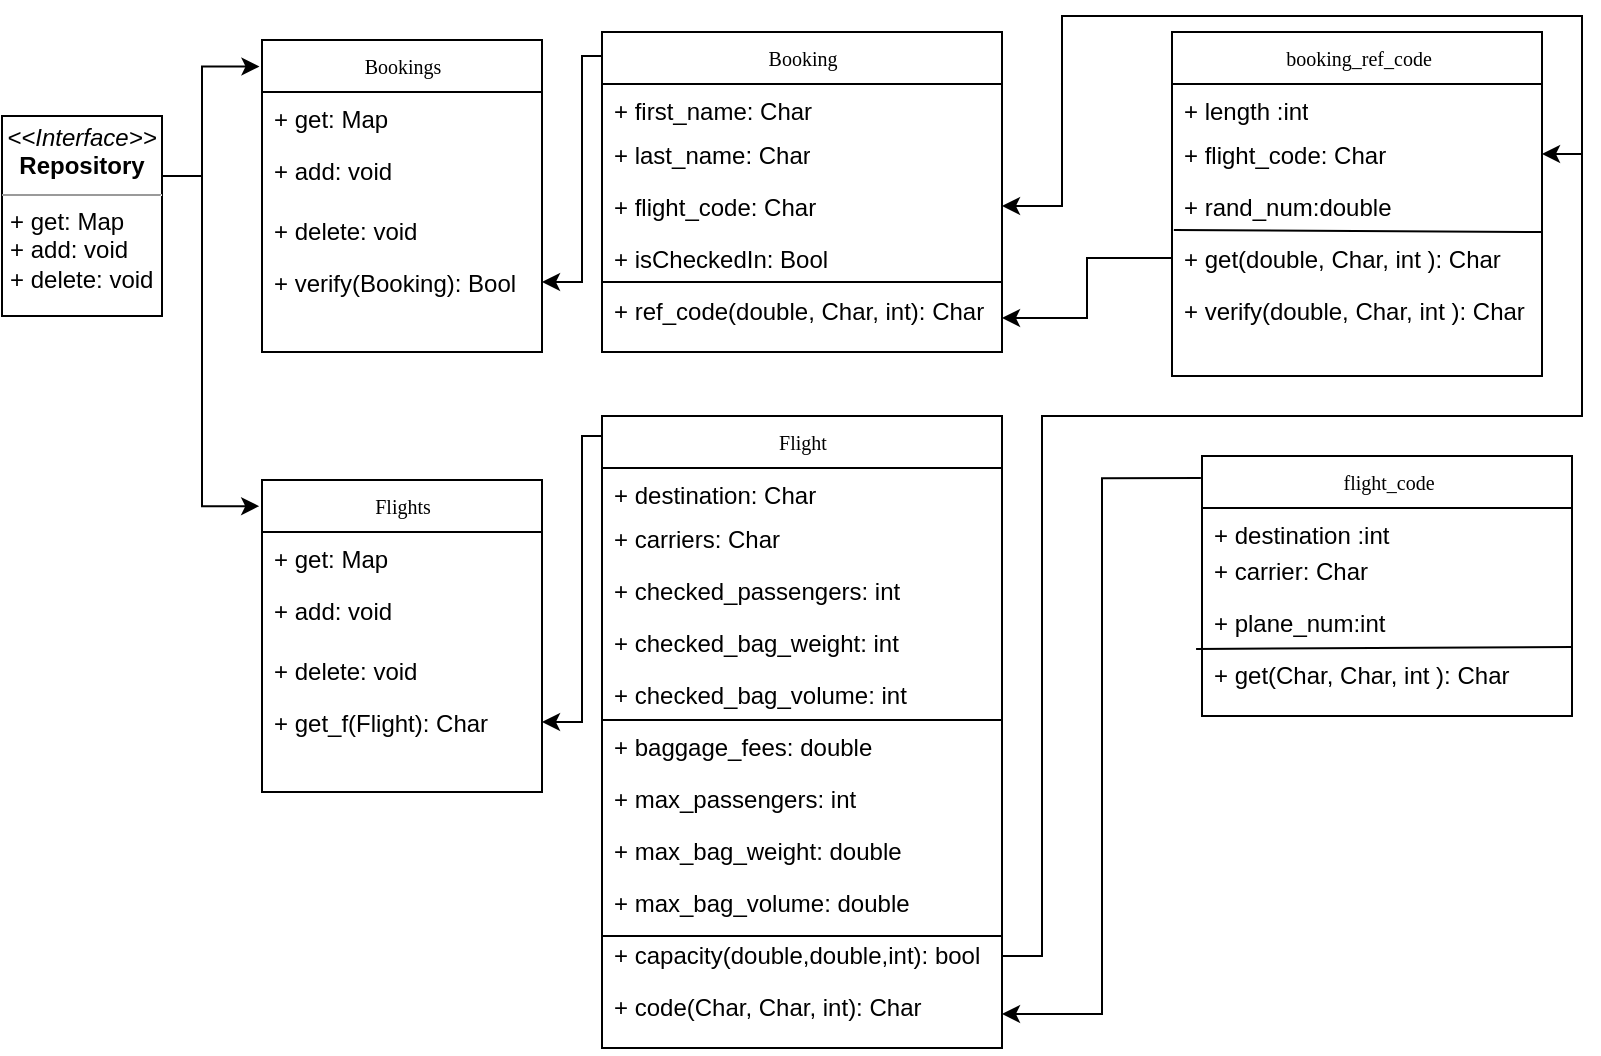 <mxfile version="23.1.4" type="github">
  <diagram name="Page-1" id="c4acf3e9-155e-7222-9cf6-157b1a14988f">
    <mxGraphModel dx="792" dy="450" grid="1" gridSize="10" guides="1" tooltips="1" connect="1" arrows="1" fold="1" page="1" pageScale="1" pageWidth="850" pageHeight="1100" background="none" math="0" shadow="0">
      <root>
        <mxCell id="0" />
        <mxCell id="1" parent="0" />
        <mxCell id="17acba5748e5396b-20" value="Bookings" style="swimlane;html=1;fontStyle=0;childLayout=stackLayout;horizontal=1;startSize=26;fillColor=none;horizontalStack=0;resizeParent=1;resizeLast=0;collapsible=1;marginBottom=0;swimlaneFillColor=#ffffff;rounded=0;shadow=0;comic=0;labelBackgroundColor=none;strokeWidth=1;fontFamily=Verdana;fontSize=10;align=center;" parent="1" vertex="1">
          <mxGeometry x="170" y="32" width="140" height="156" as="geometry" />
        </mxCell>
        <mxCell id="17acba5748e5396b-24" value="+ get: Map" style="text;html=1;strokeColor=none;fillColor=none;align=left;verticalAlign=top;spacingLeft=4;spacingRight=4;whiteSpace=wrap;overflow=hidden;rotatable=0;points=[[0,0.5],[1,0.5]];portConstraint=eastwest;" parent="17acba5748e5396b-20" vertex="1">
          <mxGeometry y="26" width="140" height="26" as="geometry" />
        </mxCell>
        <mxCell id="17acba5748e5396b-26" value="+ add: void&amp;nbsp;" style="text;html=1;strokeColor=none;fillColor=none;align=left;verticalAlign=top;spacingLeft=4;spacingRight=4;whiteSpace=wrap;overflow=hidden;rotatable=0;points=[[0,0.5],[1,0.5]];portConstraint=eastwest;" parent="17acba5748e5396b-20" vertex="1">
          <mxGeometry y="52" width="140" height="30" as="geometry" />
        </mxCell>
        <mxCell id="sd9aR1y3l03FeJ3WjGJI-2" value="+ delete: void&amp;nbsp;" style="text;html=1;strokeColor=none;fillColor=none;align=left;verticalAlign=top;spacingLeft=4;spacingRight=4;whiteSpace=wrap;overflow=hidden;rotatable=0;points=[[0,0.5],[1,0.5]];portConstraint=eastwest;" vertex="1" parent="17acba5748e5396b-20">
          <mxGeometry y="82" width="140" height="26" as="geometry" />
        </mxCell>
        <mxCell id="sd9aR1y3l03FeJ3WjGJI-26" value="+ verify(Booking): Bool&amp;nbsp;" style="text;html=1;strokeColor=none;fillColor=none;align=left;verticalAlign=top;spacingLeft=4;spacingRight=4;whiteSpace=wrap;overflow=hidden;rotatable=0;points=[[0,0.5],[1,0.5]];portConstraint=eastwest;" vertex="1" parent="17acba5748e5396b-20">
          <mxGeometry y="108" width="140" height="26" as="geometry" />
        </mxCell>
        <mxCell id="5d2195bd80daf111-26" style="edgeStyle=orthogonalEdgeStyle;rounded=0;html=1;dashed=1;labelBackgroundColor=none;startFill=0;endArrow=open;endFill=0;endSize=10;fontFamily=Verdana;fontSize=10;" parent="1" target="5d2195bd80daf111-17" edge="1">
          <mxGeometry relative="1" as="geometry">
            <Array as="points" />
            <mxPoint x="640" y="300" as="sourcePoint" />
          </mxGeometry>
        </mxCell>
        <mxCell id="sd9aR1y3l03FeJ3WjGJI-22" style="edgeStyle=orthogonalEdgeStyle;rounded=0;orthogonalLoop=1;jettySize=auto;html=1;exitX=1;exitY=0.25;exitDx=0;exitDy=0;entryX=-0.009;entryY=0.085;entryDx=0;entryDy=0;entryPerimeter=0;" edge="1" parent="1" source="5d2195bd80daf111-18" target="17acba5748e5396b-20">
          <mxGeometry relative="1" as="geometry">
            <Array as="points">
              <mxPoint x="120" y="100" />
              <mxPoint x="140" y="100" />
              <mxPoint x="140" y="45" />
            </Array>
          </mxGeometry>
        </mxCell>
        <mxCell id="5d2195bd80daf111-18" value="&lt;p style=&quot;margin:0px;margin-top:4px;text-align:center;&quot;&gt;&lt;i&gt;&amp;lt;&amp;lt;Interface&amp;gt;&amp;gt;&lt;/i&gt;&lt;br&gt;&lt;b&gt;Repository&lt;br&gt;&lt;/b&gt;&lt;/p&gt;&lt;hr size=&quot;1&quot;&gt;&lt;p style=&quot;margin:0px;margin-left:4px;&quot;&gt;+ get: Map&amp;nbsp;&lt;br&gt;+ add: void&lt;/p&gt;&lt;p style=&quot;margin:0px;margin-left:4px;&quot;&gt;+ delete: void&amp;nbsp;&lt;/p&gt;" style="verticalAlign=top;align=left;overflow=fill;fontSize=12;fontFamily=Helvetica;html=1;rounded=0;shadow=0;comic=0;labelBackgroundColor=none;strokeWidth=1" parent="1" vertex="1">
          <mxGeometry x="40" y="70" width="80" height="100" as="geometry" />
        </mxCell>
        <mxCell id="sd9aR1y3l03FeJ3WjGJI-21" style="edgeStyle=orthogonalEdgeStyle;rounded=0;orthogonalLoop=1;jettySize=auto;html=1;exitX=0;exitY=0;exitDx=0;exitDy=0;entryX=1;entryY=0.5;entryDx=0;entryDy=0;" edge="1" parent="1" source="sd9aR1y3l03FeJ3WjGJI-3" target="sd9aR1y3l03FeJ3WjGJI-26">
          <mxGeometry relative="1" as="geometry">
            <mxPoint x="310.0" y="69" as="targetPoint" />
            <Array as="points">
              <mxPoint x="340" y="40" />
              <mxPoint x="330" y="40" />
              <mxPoint x="330" y="153" />
            </Array>
          </mxGeometry>
        </mxCell>
        <mxCell id="sd9aR1y3l03FeJ3WjGJI-3" value="Booking" style="swimlane;html=1;fontStyle=0;childLayout=stackLayout;horizontal=1;startSize=26;fillColor=none;horizontalStack=0;resizeParent=1;resizeLast=0;collapsible=1;marginBottom=0;swimlaneFillColor=#ffffff;rounded=0;shadow=0;comic=0;labelBackgroundColor=none;strokeWidth=1;fontFamily=Verdana;fontSize=10;align=center;" vertex="1" parent="1">
          <mxGeometry x="340" y="28" width="200" height="160" as="geometry" />
        </mxCell>
        <mxCell id="sd9aR1y3l03FeJ3WjGJI-4" value="+ first_name: Char" style="text;html=1;strokeColor=none;fillColor=none;align=left;verticalAlign=top;spacingLeft=4;spacingRight=4;whiteSpace=wrap;overflow=hidden;rotatable=0;points=[[0,0.5],[1,0.5]];portConstraint=eastwest;" vertex="1" parent="sd9aR1y3l03FeJ3WjGJI-3">
          <mxGeometry y="26" width="200" height="22" as="geometry" />
        </mxCell>
        <mxCell id="sd9aR1y3l03FeJ3WjGJI-5" value="+ last_name: Char" style="text;html=1;strokeColor=none;fillColor=none;align=left;verticalAlign=top;spacingLeft=4;spacingRight=4;whiteSpace=wrap;overflow=hidden;rotatable=0;points=[[0,0.5],[1,0.5]];portConstraint=eastwest;" vertex="1" parent="sd9aR1y3l03FeJ3WjGJI-3">
          <mxGeometry y="48" width="200" height="26" as="geometry" />
        </mxCell>
        <mxCell id="sd9aR1y3l03FeJ3WjGJI-6" value="+ flight_code: Char&amp;nbsp;" style="text;html=1;strokeColor=none;fillColor=none;align=left;verticalAlign=top;spacingLeft=4;spacingRight=4;whiteSpace=wrap;overflow=hidden;rotatable=0;points=[[0,0.5],[1,0.5]];portConstraint=eastwest;" vertex="1" parent="sd9aR1y3l03FeJ3WjGJI-3">
          <mxGeometry y="74" width="200" height="26" as="geometry" />
        </mxCell>
        <mxCell id="sd9aR1y3l03FeJ3WjGJI-7" value="+ isCheckedIn: Bool&amp;nbsp;" style="text;html=1;strokeColor=none;fillColor=none;align=left;verticalAlign=top;spacingLeft=4;spacingRight=4;whiteSpace=wrap;overflow=hidden;rotatable=0;points=[[0,0.5],[1,0.5]];portConstraint=eastwest;" vertex="1" parent="sd9aR1y3l03FeJ3WjGJI-3">
          <mxGeometry y="100" width="200" height="26" as="geometry" />
        </mxCell>
        <mxCell id="sd9aR1y3l03FeJ3WjGJI-65" value="" style="endArrow=none;html=1;rounded=0;" edge="1" parent="sd9aR1y3l03FeJ3WjGJI-3">
          <mxGeometry width="50" height="50" relative="1" as="geometry">
            <mxPoint y="125" as="sourcePoint" />
            <mxPoint x="200" y="125" as="targetPoint" />
          </mxGeometry>
        </mxCell>
        <mxCell id="sd9aR1y3l03FeJ3WjGJI-8" value="+ ref_code(double, Char, int): Char&amp;nbsp;" style="text;html=1;strokeColor=none;fillColor=none;align=left;verticalAlign=top;spacingLeft=4;spacingRight=4;whiteSpace=wrap;overflow=hidden;rotatable=0;points=[[0,0.5],[1,0.5]];portConstraint=eastwest;" vertex="1" parent="sd9aR1y3l03FeJ3WjGJI-3">
          <mxGeometry y="126" width="200" height="34" as="geometry" />
        </mxCell>
        <mxCell id="sd9aR1y3l03FeJ3WjGJI-12" value="booking_ref_code" style="swimlane;html=1;fontStyle=0;childLayout=stackLayout;horizontal=1;startSize=26;fillColor=none;horizontalStack=0;resizeParent=1;resizeLast=0;collapsible=1;marginBottom=0;swimlaneFillColor=#ffffff;rounded=0;shadow=0;comic=0;labelBackgroundColor=none;strokeWidth=1;fontFamily=Verdana;fontSize=10;align=center;" vertex="1" parent="1">
          <mxGeometry x="625" y="28" width="185" height="172" as="geometry" />
        </mxCell>
        <mxCell id="sd9aR1y3l03FeJ3WjGJI-13" value="+ length :int" style="text;html=1;strokeColor=none;fillColor=none;align=left;verticalAlign=top;spacingLeft=4;spacingRight=4;whiteSpace=wrap;overflow=hidden;rotatable=0;points=[[0,0.5],[1,0.5]];portConstraint=eastwest;" vertex="1" parent="sd9aR1y3l03FeJ3WjGJI-12">
          <mxGeometry y="26" width="185" height="22" as="geometry" />
        </mxCell>
        <mxCell id="sd9aR1y3l03FeJ3WjGJI-14" value="+ flight_code: Char&amp;nbsp;" style="text;html=1;strokeColor=none;fillColor=none;align=left;verticalAlign=top;spacingLeft=4;spacingRight=4;whiteSpace=wrap;overflow=hidden;rotatable=0;points=[[0,0.5],[1,0.5]];portConstraint=eastwest;" vertex="1" parent="sd9aR1y3l03FeJ3WjGJI-12">
          <mxGeometry y="48" width="185" height="26" as="geometry" />
        </mxCell>
        <mxCell id="sd9aR1y3l03FeJ3WjGJI-15" value="+ rand_num:double&amp;nbsp;" style="text;html=1;strokeColor=none;fillColor=none;align=left;verticalAlign=top;spacingLeft=4;spacingRight=4;whiteSpace=wrap;overflow=hidden;rotatable=0;points=[[0,0.5],[1,0.5]];portConstraint=eastwest;" vertex="1" parent="sd9aR1y3l03FeJ3WjGJI-12">
          <mxGeometry y="74" width="185" height="26" as="geometry" />
        </mxCell>
        <mxCell id="sd9aR1y3l03FeJ3WjGJI-66" value="" style="endArrow=none;html=1;rounded=0;exitX=0.005;exitY=-0.038;exitDx=0;exitDy=0;exitPerimeter=0;" edge="1" parent="sd9aR1y3l03FeJ3WjGJI-12" source="sd9aR1y3l03FeJ3WjGJI-16">
          <mxGeometry width="50" height="50" relative="1" as="geometry">
            <mxPoint x="-15" y="100" as="sourcePoint" />
            <mxPoint x="185" y="100" as="targetPoint" />
          </mxGeometry>
        </mxCell>
        <mxCell id="sd9aR1y3l03FeJ3WjGJI-16" value="+ get(double, Char, int ): Char&amp;nbsp;" style="text;html=1;strokeColor=none;fillColor=none;align=left;verticalAlign=top;spacingLeft=4;spacingRight=4;whiteSpace=wrap;overflow=hidden;rotatable=0;points=[[0,0.5],[1,0.5]];portConstraint=eastwest;" vertex="1" parent="sd9aR1y3l03FeJ3WjGJI-12">
          <mxGeometry y="100" width="185" height="26" as="geometry" />
        </mxCell>
        <mxCell id="sd9aR1y3l03FeJ3WjGJI-25" value="+ verify(double, Char, int ): Char&amp;nbsp;" style="text;html=1;strokeColor=none;fillColor=none;align=left;verticalAlign=top;spacingLeft=4;spacingRight=4;whiteSpace=wrap;overflow=hidden;rotatable=0;points=[[0,0.5],[1,0.5]];portConstraint=eastwest;" vertex="1" parent="sd9aR1y3l03FeJ3WjGJI-12">
          <mxGeometry y="126" width="185" height="26" as="geometry" />
        </mxCell>
        <mxCell id="sd9aR1y3l03FeJ3WjGJI-20" style="edgeStyle=orthogonalEdgeStyle;rounded=0;orthogonalLoop=1;jettySize=auto;html=1;exitX=0;exitY=0.5;exitDx=0;exitDy=0;entryX=1;entryY=0.5;entryDx=0;entryDy=0;" edge="1" parent="1" source="sd9aR1y3l03FeJ3WjGJI-16" target="sd9aR1y3l03FeJ3WjGJI-8">
          <mxGeometry relative="1" as="geometry" />
        </mxCell>
        <mxCell id="sd9aR1y3l03FeJ3WjGJI-32" value="Flights" style="swimlane;html=1;fontStyle=0;childLayout=stackLayout;horizontal=1;startSize=26;fillColor=none;horizontalStack=0;resizeParent=1;resizeLast=0;collapsible=1;marginBottom=0;swimlaneFillColor=#ffffff;rounded=0;shadow=0;comic=0;labelBackgroundColor=none;strokeWidth=1;fontFamily=Verdana;fontSize=10;align=center;" vertex="1" parent="1">
          <mxGeometry x="170" y="252" width="140" height="156" as="geometry" />
        </mxCell>
        <mxCell id="sd9aR1y3l03FeJ3WjGJI-33" value="+ get: Map" style="text;html=1;strokeColor=none;fillColor=none;align=left;verticalAlign=top;spacingLeft=4;spacingRight=4;whiteSpace=wrap;overflow=hidden;rotatable=0;points=[[0,0.5],[1,0.5]];portConstraint=eastwest;" vertex="1" parent="sd9aR1y3l03FeJ3WjGJI-32">
          <mxGeometry y="26" width="140" height="26" as="geometry" />
        </mxCell>
        <mxCell id="sd9aR1y3l03FeJ3WjGJI-34" value="+ add: void&amp;nbsp;" style="text;html=1;strokeColor=none;fillColor=none;align=left;verticalAlign=top;spacingLeft=4;spacingRight=4;whiteSpace=wrap;overflow=hidden;rotatable=0;points=[[0,0.5],[1,0.5]];portConstraint=eastwest;" vertex="1" parent="sd9aR1y3l03FeJ3WjGJI-32">
          <mxGeometry y="52" width="140" height="30" as="geometry" />
        </mxCell>
        <mxCell id="sd9aR1y3l03FeJ3WjGJI-35" value="+ delete: void&amp;nbsp;" style="text;html=1;strokeColor=none;fillColor=none;align=left;verticalAlign=top;spacingLeft=4;spacingRight=4;whiteSpace=wrap;overflow=hidden;rotatable=0;points=[[0,0.5],[1,0.5]];portConstraint=eastwest;" vertex="1" parent="sd9aR1y3l03FeJ3WjGJI-32">
          <mxGeometry y="82" width="140" height="26" as="geometry" />
        </mxCell>
        <mxCell id="sd9aR1y3l03FeJ3WjGJI-36" value="+ get_f(Flight): Char&amp;nbsp;" style="text;html=1;strokeColor=none;fillColor=none;align=left;verticalAlign=top;spacingLeft=4;spacingRight=4;whiteSpace=wrap;overflow=hidden;rotatable=0;points=[[0,0.5],[1,0.5]];portConstraint=eastwest;" vertex="1" parent="sd9aR1y3l03FeJ3WjGJI-32">
          <mxGeometry y="108" width="140" height="26" as="geometry" />
        </mxCell>
        <mxCell id="sd9aR1y3l03FeJ3WjGJI-37" style="edgeStyle=orthogonalEdgeStyle;rounded=0;orthogonalLoop=1;jettySize=auto;html=1;exitX=0;exitY=0.045;exitDx=0;exitDy=0;entryX=1;entryY=0.5;entryDx=0;entryDy=0;exitPerimeter=0;" edge="1" parent="1" source="sd9aR1y3l03FeJ3WjGJI-38" target="sd9aR1y3l03FeJ3WjGJI-36">
          <mxGeometry relative="1" as="geometry">
            <mxPoint x="310.0" y="131" as="targetPoint" />
            <Array as="points">
              <mxPoint x="330" y="230" />
              <mxPoint x="330" y="373" />
            </Array>
          </mxGeometry>
        </mxCell>
        <mxCell id="sd9aR1y3l03FeJ3WjGJI-38" value="Flight" style="swimlane;html=1;fontStyle=0;childLayout=stackLayout;horizontal=1;startSize=26;fillColor=none;horizontalStack=0;resizeParent=1;resizeLast=0;collapsible=1;marginBottom=0;swimlaneFillColor=#ffffff;rounded=0;shadow=0;comic=0;labelBackgroundColor=none;strokeWidth=1;fontFamily=Verdana;fontSize=10;align=center;" vertex="1" parent="1">
          <mxGeometry x="340" y="220" width="200" height="316" as="geometry" />
        </mxCell>
        <mxCell id="sd9aR1y3l03FeJ3WjGJI-39" value="+ destination&lt;span style=&quot;background-color: initial;&quot;&gt;: Char&lt;/span&gt;" style="text;html=1;strokeColor=none;fillColor=none;align=left;verticalAlign=top;spacingLeft=4;spacingRight=4;whiteSpace=wrap;overflow=hidden;rotatable=0;points=[[0,0.5],[1,0.5]];portConstraint=eastwest;" vertex="1" parent="sd9aR1y3l03FeJ3WjGJI-38">
          <mxGeometry y="26" width="200" height="22" as="geometry" />
        </mxCell>
        <mxCell id="sd9aR1y3l03FeJ3WjGJI-40" value="+ carriers: Char" style="text;html=1;strokeColor=none;fillColor=none;align=left;verticalAlign=top;spacingLeft=4;spacingRight=4;whiteSpace=wrap;overflow=hidden;rotatable=0;points=[[0,0.5],[1,0.5]];portConstraint=eastwest;" vertex="1" parent="sd9aR1y3l03FeJ3WjGJI-38">
          <mxGeometry y="48" width="200" height="26" as="geometry" />
        </mxCell>
        <mxCell id="sd9aR1y3l03FeJ3WjGJI-89" value="+ checked_passengers&lt;span style=&quot;background-color: initial;&quot;&gt;: int&amp;nbsp;&lt;/span&gt;" style="text;html=1;strokeColor=none;fillColor=none;align=left;verticalAlign=top;spacingLeft=4;spacingRight=4;whiteSpace=wrap;overflow=hidden;rotatable=0;points=[[0,0.5],[1,0.5]];portConstraint=eastwest;" vertex="1" parent="sd9aR1y3l03FeJ3WjGJI-38">
          <mxGeometry y="74" width="200" height="26" as="geometry" />
        </mxCell>
        <mxCell id="sd9aR1y3l03FeJ3WjGJI-90" value="+ checked_bag_weight&lt;span style=&quot;background-color: initial;&quot;&gt;: int&amp;nbsp;&lt;/span&gt;" style="text;html=1;strokeColor=none;fillColor=none;align=left;verticalAlign=top;spacingLeft=4;spacingRight=4;whiteSpace=wrap;overflow=hidden;rotatable=0;points=[[0,0.5],[1,0.5]];portConstraint=eastwest;" vertex="1" parent="sd9aR1y3l03FeJ3WjGJI-38">
          <mxGeometry y="100" width="200" height="26" as="geometry" />
        </mxCell>
        <mxCell id="sd9aR1y3l03FeJ3WjGJI-96" value="+ checked_bag_volume&lt;span style=&quot;background-color: initial;&quot;&gt;: int&amp;nbsp;&lt;/span&gt;" style="text;html=1;strokeColor=none;fillColor=none;align=left;verticalAlign=top;spacingLeft=4;spacingRight=4;whiteSpace=wrap;overflow=hidden;rotatable=0;points=[[0,0.5],[1,0.5]];portConstraint=eastwest;" vertex="1" parent="sd9aR1y3l03FeJ3WjGJI-38">
          <mxGeometry y="126" width="200" height="26" as="geometry" />
        </mxCell>
        <mxCell id="sd9aR1y3l03FeJ3WjGJI-91" value="+ baggage_fees&lt;span style=&quot;background-color: initial;&quot;&gt;: double&amp;nbsp;&lt;/span&gt;" style="text;html=1;strokeColor=none;fillColor=none;align=left;verticalAlign=top;spacingLeft=4;spacingRight=4;whiteSpace=wrap;overflow=hidden;rotatable=0;points=[[0,0.5],[1,0.5]];portConstraint=eastwest;" vertex="1" parent="sd9aR1y3l03FeJ3WjGJI-38">
          <mxGeometry y="152" width="200" height="26" as="geometry" />
        </mxCell>
        <mxCell id="sd9aR1y3l03FeJ3WjGJI-41" value="+&amp;nbsp;max_passengers&lt;span style=&quot;background-color: initial;&quot;&gt;: int&amp;nbsp;&lt;/span&gt;" style="text;html=1;strokeColor=none;fillColor=none;align=left;verticalAlign=top;spacingLeft=4;spacingRight=4;whiteSpace=wrap;overflow=hidden;rotatable=0;points=[[0,0.5],[1,0.5]];portConstraint=eastwest;" vertex="1" parent="sd9aR1y3l03FeJ3WjGJI-38">
          <mxGeometry y="178" width="200" height="26" as="geometry" />
        </mxCell>
        <mxCell id="sd9aR1y3l03FeJ3WjGJI-53" value="+&amp;nbsp;max_bag_weight&lt;span style=&quot;background-color: initial;&quot;&gt;: double&amp;nbsp;&lt;/span&gt;" style="text;html=1;strokeColor=none;fillColor=none;align=left;verticalAlign=top;spacingLeft=4;spacingRight=4;whiteSpace=wrap;overflow=hidden;rotatable=0;points=[[0,0.5],[1,0.5]];portConstraint=eastwest;" vertex="1" parent="sd9aR1y3l03FeJ3WjGJI-38">
          <mxGeometry y="204" width="200" height="26" as="geometry" />
        </mxCell>
        <mxCell id="sd9aR1y3l03FeJ3WjGJI-42" value="+&amp;nbsp;max_bag_volume&lt;span style=&quot;background-color: initial;&quot;&gt;: double&amp;nbsp;&lt;/span&gt;" style="text;html=1;strokeColor=none;fillColor=none;align=left;verticalAlign=top;spacingLeft=4;spacingRight=4;whiteSpace=wrap;overflow=hidden;rotatable=0;points=[[0,0.5],[1,0.5]];portConstraint=eastwest;" vertex="1" parent="sd9aR1y3l03FeJ3WjGJI-38">
          <mxGeometry y="230" width="200" height="26" as="geometry" />
        </mxCell>
        <mxCell id="sd9aR1y3l03FeJ3WjGJI-64" value="" style="endArrow=none;html=1;rounded=0;" edge="1" parent="sd9aR1y3l03FeJ3WjGJI-38">
          <mxGeometry width="50" height="50" relative="1" as="geometry">
            <mxPoint y="260" as="sourcePoint" />
            <mxPoint x="200" y="260" as="targetPoint" />
          </mxGeometry>
        </mxCell>
        <mxCell id="sd9aR1y3l03FeJ3WjGJI-62" value="+ capacity(double,double,int)&lt;span style=&quot;background-color: initial;&quot;&gt;: bool&amp;nbsp;&lt;/span&gt;" style="text;html=1;strokeColor=none;fillColor=none;align=left;verticalAlign=top;spacingLeft=4;spacingRight=4;whiteSpace=wrap;overflow=hidden;rotatable=0;points=[[0,0.5],[1,0.5]];portConstraint=eastwest;" vertex="1" parent="sd9aR1y3l03FeJ3WjGJI-38">
          <mxGeometry y="256" width="200" height="26" as="geometry" />
        </mxCell>
        <mxCell id="sd9aR1y3l03FeJ3WjGJI-63" value="" style="endArrow=none;html=1;rounded=0;" edge="1" parent="sd9aR1y3l03FeJ3WjGJI-38">
          <mxGeometry width="50" height="50" relative="1" as="geometry">
            <mxPoint y="152" as="sourcePoint" />
            <mxPoint x="200" y="152" as="targetPoint" />
          </mxGeometry>
        </mxCell>
        <mxCell id="sd9aR1y3l03FeJ3WjGJI-43" value="+ code(Char, Char, int): Char&amp;nbsp;" style="text;html=1;strokeColor=none;fillColor=none;align=left;verticalAlign=top;spacingLeft=4;spacingRight=4;whiteSpace=wrap;overflow=hidden;rotatable=0;points=[[0,0.5],[1,0.5]];portConstraint=eastwest;" vertex="1" parent="sd9aR1y3l03FeJ3WjGJI-38">
          <mxGeometry y="282" width="200" height="34" as="geometry" />
        </mxCell>
        <mxCell id="sd9aR1y3l03FeJ3WjGJI-50" style="edgeStyle=orthogonalEdgeStyle;rounded=0;orthogonalLoop=1;jettySize=auto;html=1;exitX=1;exitY=0.25;exitDx=0;exitDy=0;entryX=-0.01;entryY=0.084;entryDx=0;entryDy=0;entryPerimeter=0;" edge="1" parent="1" source="5d2195bd80daf111-18" target="sd9aR1y3l03FeJ3WjGJI-32">
          <mxGeometry relative="1" as="geometry">
            <mxPoint x="130" y="164" as="sourcePoint" />
            <mxPoint x="180" y="137" as="targetPoint" />
            <Array as="points">
              <mxPoint x="120" y="100" />
              <mxPoint x="140" y="100" />
              <mxPoint x="140" y="265" />
            </Array>
          </mxGeometry>
        </mxCell>
        <mxCell id="sd9aR1y3l03FeJ3WjGJI-52" style="edgeStyle=orthogonalEdgeStyle;rounded=0;orthogonalLoop=1;jettySize=auto;html=1;entryX=1;entryY=0.5;entryDx=0;entryDy=0;exitX=1;exitY=0.176;exitDx=0;exitDy=0;exitPerimeter=0;" edge="1" parent="1" source="sd9aR1y3l03FeJ3WjGJI-43" target="sd9aR1y3l03FeJ3WjGJI-14">
          <mxGeometry relative="1" as="geometry">
            <mxPoint x="810" y="360" as="sourcePoint" />
            <Array as="points">
              <mxPoint x="540" y="490" />
              <mxPoint x="560" y="490" />
              <mxPoint x="560" y="220" />
              <mxPoint x="830" y="220" />
              <mxPoint x="830" y="89" />
            </Array>
          </mxGeometry>
        </mxCell>
        <mxCell id="sd9aR1y3l03FeJ3WjGJI-54" value="flight_code" style="swimlane;html=1;fontStyle=0;childLayout=stackLayout;horizontal=1;startSize=26;fillColor=none;horizontalStack=0;resizeParent=1;resizeLast=0;collapsible=1;marginBottom=0;swimlaneFillColor=#ffffff;rounded=0;shadow=0;comic=0;labelBackgroundColor=none;strokeWidth=1;fontFamily=Verdana;fontSize=10;align=center;" vertex="1" parent="1">
          <mxGeometry x="640" y="240" width="185" height="130" as="geometry" />
        </mxCell>
        <mxCell id="sd9aR1y3l03FeJ3WjGJI-55" value="+ destination :int" style="text;html=1;strokeColor=none;fillColor=none;align=left;verticalAlign=top;spacingLeft=4;spacingRight=4;whiteSpace=wrap;overflow=hidden;rotatable=0;points=[[0,0.5],[1,0.5]];portConstraint=eastwest;" vertex="1" parent="sd9aR1y3l03FeJ3WjGJI-54">
          <mxGeometry y="26" width="185" height="18" as="geometry" />
        </mxCell>
        <mxCell id="sd9aR1y3l03FeJ3WjGJI-56" value="+ carrier: Char&amp;nbsp;" style="text;html=1;strokeColor=none;fillColor=none;align=left;verticalAlign=top;spacingLeft=4;spacingRight=4;whiteSpace=wrap;overflow=hidden;rotatable=0;points=[[0,0.5],[1,0.5]];portConstraint=eastwest;" vertex="1" parent="sd9aR1y3l03FeJ3WjGJI-54">
          <mxGeometry y="44" width="185" height="26" as="geometry" />
        </mxCell>
        <mxCell id="sd9aR1y3l03FeJ3WjGJI-57" value="+ plane_num:int&amp;nbsp;" style="text;html=1;strokeColor=none;fillColor=none;align=left;verticalAlign=top;spacingLeft=4;spacingRight=4;whiteSpace=wrap;overflow=hidden;rotatable=0;points=[[0,0.5],[1,0.5]];portConstraint=eastwest;" vertex="1" parent="sd9aR1y3l03FeJ3WjGJI-54">
          <mxGeometry y="70" width="185" height="26" as="geometry" />
        </mxCell>
        <mxCell id="sd9aR1y3l03FeJ3WjGJI-67" value="" style="endArrow=none;html=1;rounded=0;exitX=-0.016;exitY=0.019;exitDx=0;exitDy=0;exitPerimeter=0;" edge="1" parent="sd9aR1y3l03FeJ3WjGJI-54" source="sd9aR1y3l03FeJ3WjGJI-58">
          <mxGeometry width="50" height="50" relative="1" as="geometry">
            <mxPoint x="-15" y="95.5" as="sourcePoint" />
            <mxPoint x="185" y="95.5" as="targetPoint" />
          </mxGeometry>
        </mxCell>
        <mxCell id="sd9aR1y3l03FeJ3WjGJI-58" value="+ get(Char, Char, int ): Char&amp;nbsp;" style="text;html=1;strokeColor=none;fillColor=none;align=left;verticalAlign=top;spacingLeft=4;spacingRight=4;whiteSpace=wrap;overflow=hidden;rotatable=0;points=[[0,0.5],[1,0.5]];portConstraint=eastwest;" vertex="1" parent="sd9aR1y3l03FeJ3WjGJI-54">
          <mxGeometry y="96" width="185" height="26" as="geometry" />
        </mxCell>
        <mxCell id="sd9aR1y3l03FeJ3WjGJI-60" style="edgeStyle=orthogonalEdgeStyle;rounded=0;orthogonalLoop=1;jettySize=auto;html=1;exitX=-0.003;exitY=0.085;exitDx=0;exitDy=0;entryX=1;entryY=0.5;entryDx=0;entryDy=0;exitPerimeter=0;" edge="1" parent="1" source="sd9aR1y3l03FeJ3WjGJI-54" target="sd9aR1y3l03FeJ3WjGJI-43">
          <mxGeometry relative="1" as="geometry">
            <mxPoint x="625" y="199" as="sourcePoint" />
          </mxGeometry>
        </mxCell>
        <mxCell id="sd9aR1y3l03FeJ3WjGJI-61" style="edgeStyle=orthogonalEdgeStyle;rounded=0;orthogonalLoop=1;jettySize=auto;html=1;exitX=1;exitY=0.5;exitDx=0;exitDy=0;entryX=1;entryY=0.5;entryDx=0;entryDy=0;" edge="1" parent="1" source="sd9aR1y3l03FeJ3WjGJI-43" target="sd9aR1y3l03FeJ3WjGJI-6">
          <mxGeometry relative="1" as="geometry">
            <Array as="points">
              <mxPoint x="540" y="490" />
              <mxPoint x="560" y="490" />
              <mxPoint x="560" y="220" />
              <mxPoint x="830" y="220" />
              <mxPoint x="830" y="20" />
              <mxPoint x="570" y="20" />
              <mxPoint x="570" y="115" />
            </Array>
          </mxGeometry>
        </mxCell>
      </root>
    </mxGraphModel>
  </diagram>
</mxfile>
